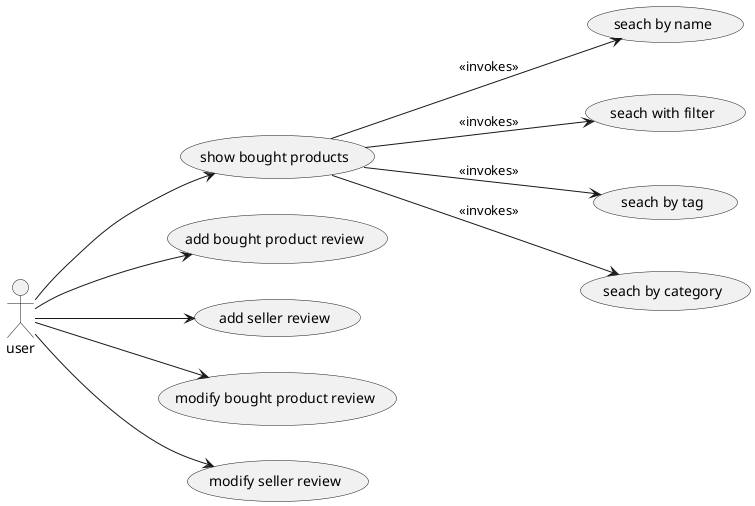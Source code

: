 @startuml
left to right direction
:user: ---> (show bought products)
(show bought products) ---> (seach by name) : <<invokes>>
(show bought products) ---> (seach with filter) : <<invokes>>
(show bought products) ---> (seach by tag) : <<invokes>>
(show bought products) ---> (seach by category) : <<invokes>>
:user: ---> (add bought product review)
:user: ---> (add seller review)
:user: ---> (modify bought product review) 
:user: ---> (modify seller review)
@enduml
